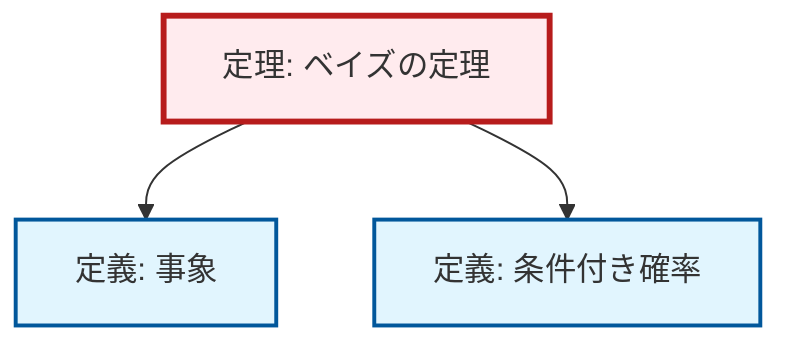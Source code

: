graph TD
    classDef definition fill:#e1f5fe,stroke:#01579b,stroke-width:2px
    classDef theorem fill:#f3e5f5,stroke:#4a148c,stroke-width:2px
    classDef axiom fill:#fff3e0,stroke:#e65100,stroke-width:2px
    classDef example fill:#e8f5e9,stroke:#1b5e20,stroke-width:2px
    classDef current fill:#ffebee,stroke:#b71c1c,stroke-width:3px
    thm-bayes["定理: ベイズの定理"]:::theorem
    def-event["定義: 事象"]:::definition
    def-conditional-probability["定義: 条件付き確率"]:::definition
    thm-bayes --> def-event
    thm-bayes --> def-conditional-probability
    class thm-bayes current